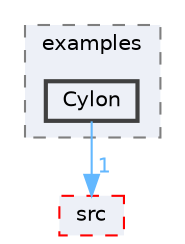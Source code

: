 digraph "FastLED/FastLED/examples/Cylon"
{
 // LATEX_PDF_SIZE
  bgcolor="transparent";
  edge [fontname=Helvetica,fontsize=10,labelfontname=Helvetica,labelfontsize=10];
  node [fontname=Helvetica,fontsize=10,shape=box,height=0.2,width=0.4];
  compound=true
  subgraph clusterdir_999a185a1a47b3a763bb04a7a263eb0d {
    graph [ bgcolor="#edf0f7", pencolor="grey50", label="examples", fontname=Helvetica,fontsize=10 style="filled,dashed", URL="dir_999a185a1a47b3a763bb04a7a263eb0d.html",tooltip=""]
  dir_7133a971bab55653405b80ec4f198439 [label="Cylon", fillcolor="#edf0f7", color="grey25", style="filled,bold", URL="dir_7133a971bab55653405b80ec4f198439.html",tooltip=""];
  }
  dir_e6a3de723047763e6a27a3cab040759e [label="src", fillcolor="#edf0f7", color="red", style="filled,dashed", URL="dir_e6a3de723047763e6a27a3cab040759e.html",tooltip=""];
  dir_7133a971bab55653405b80ec4f198439->dir_e6a3de723047763e6a27a3cab040759e [headlabel="1", labeldistance=1.5 headhref="dir_000016_000075.html" href="dir_000016_000075.html" color="steelblue1" fontcolor="steelblue1"];
}
